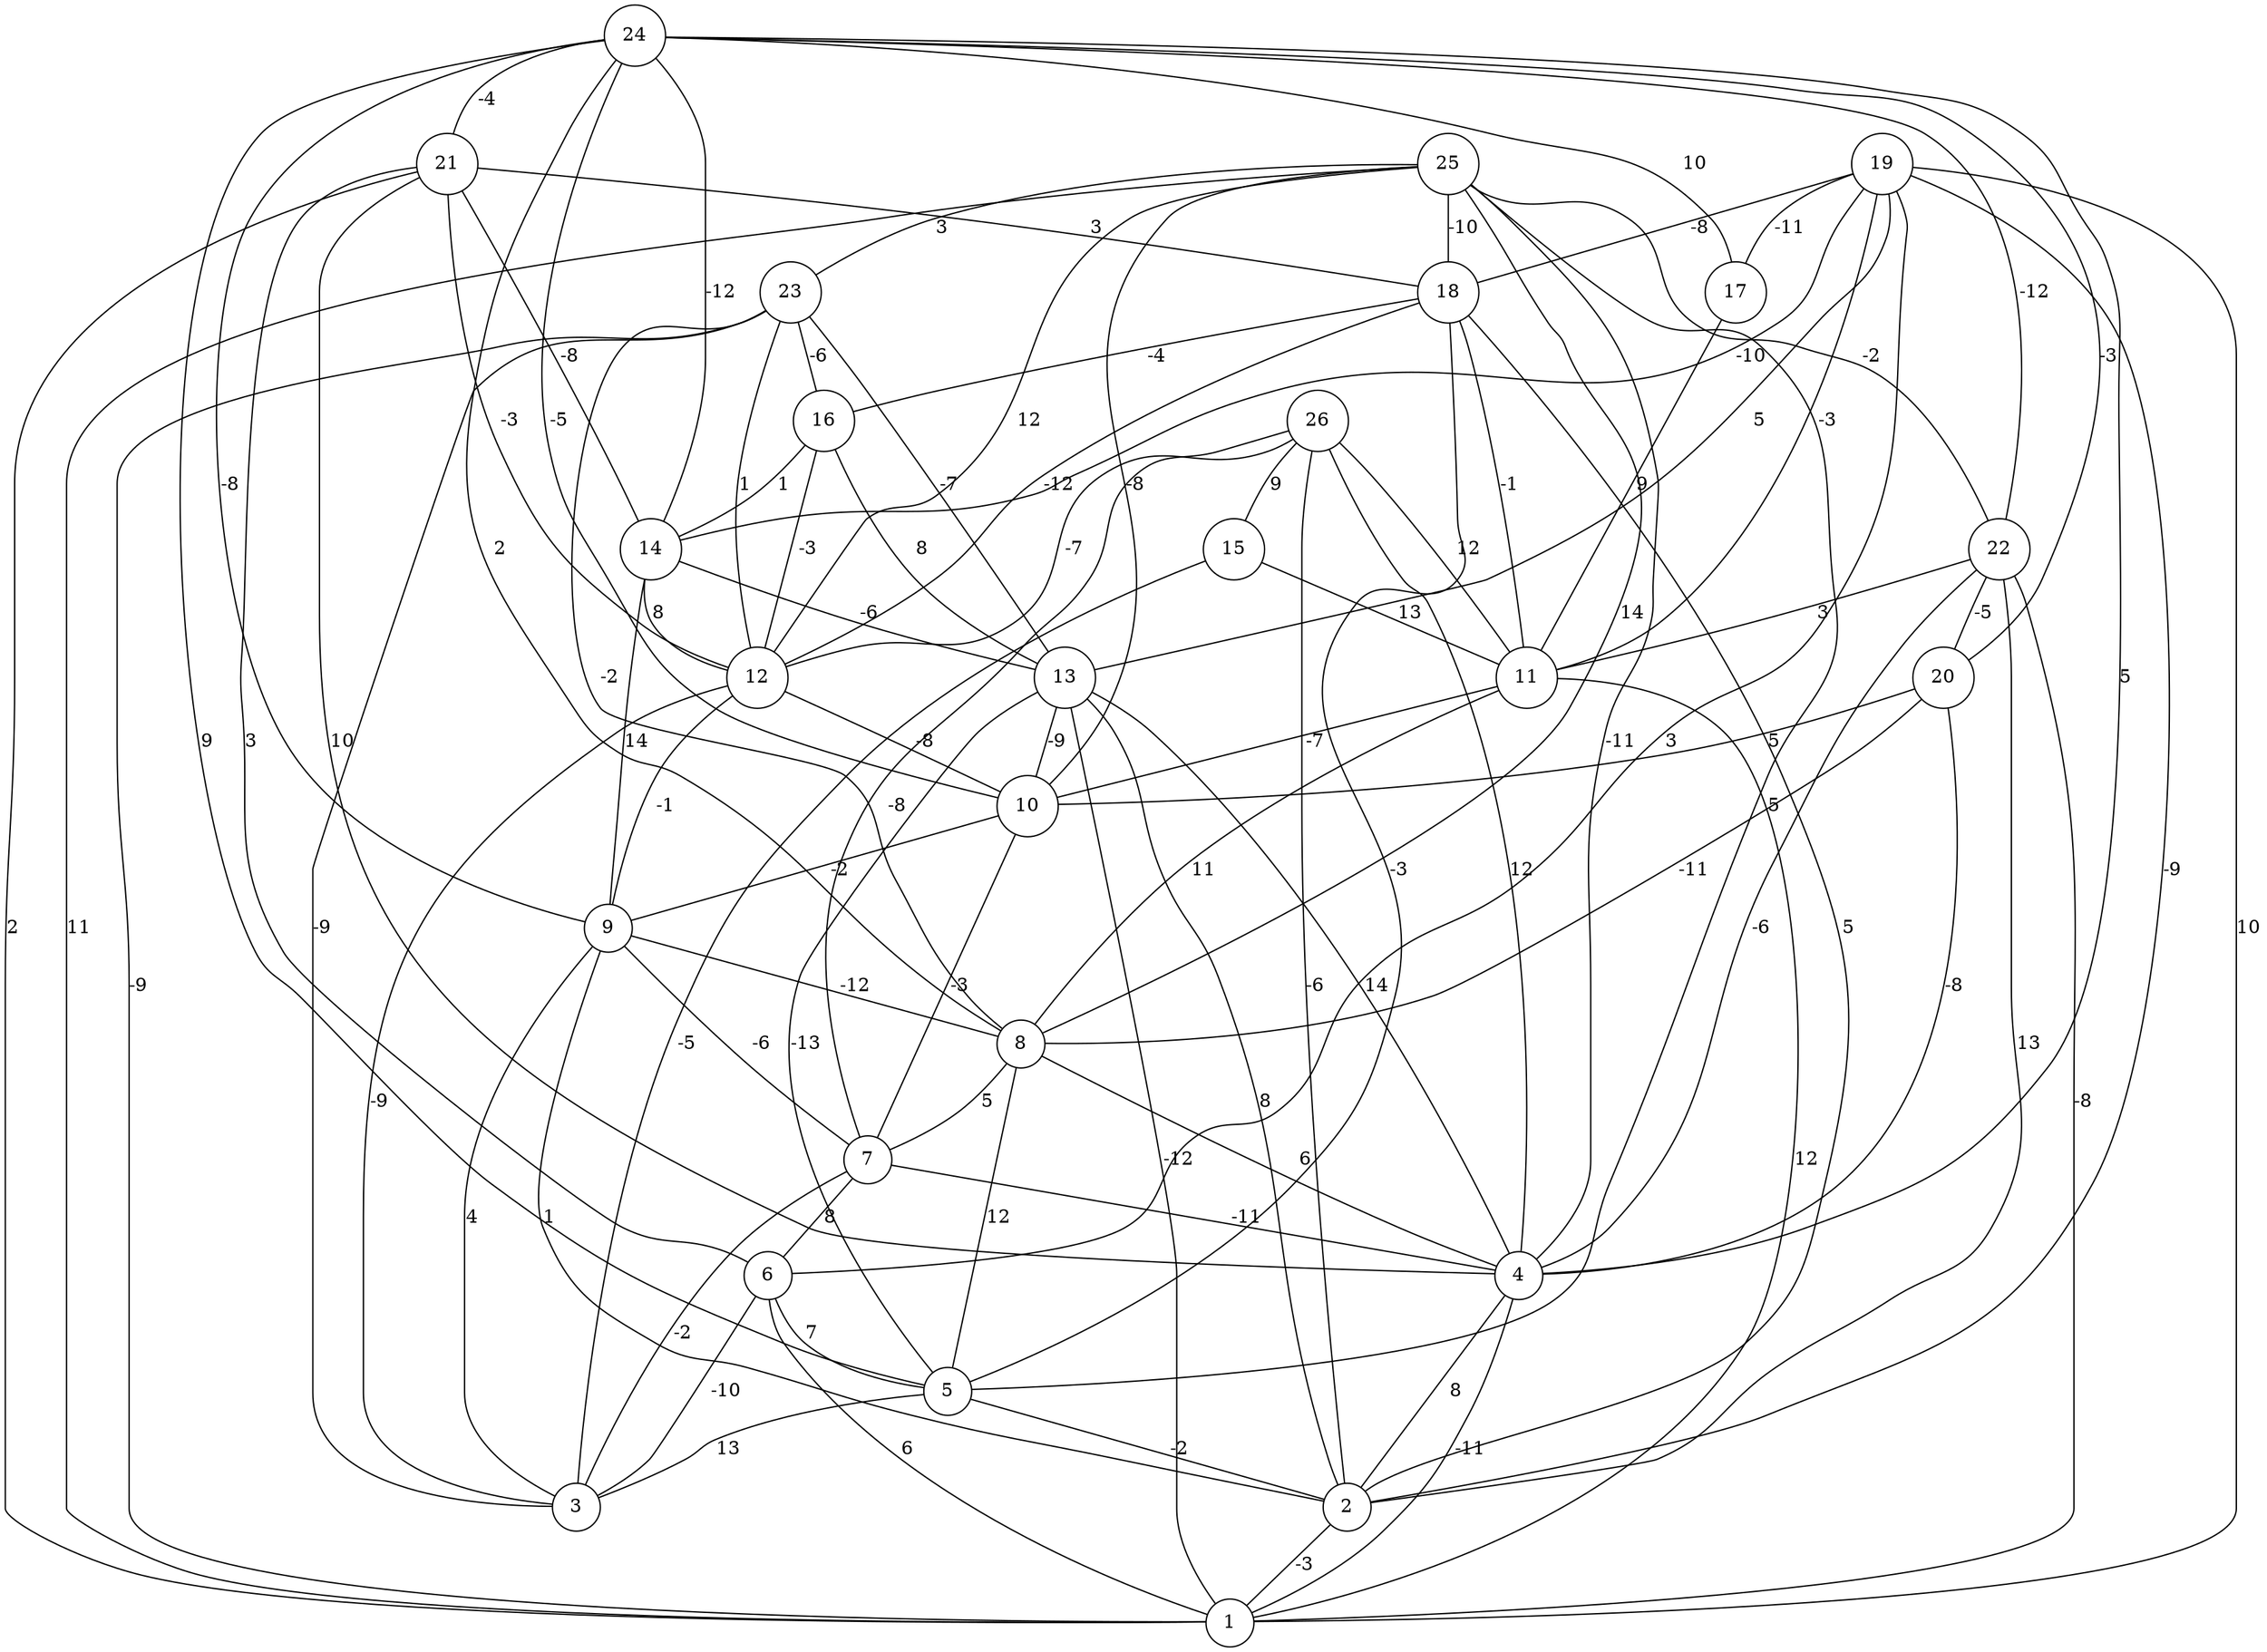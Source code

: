 graph { 
	 fontname="Helvetica,Arial,sans-serif" 
	 node [shape = circle]; 
	 26 -- 2 [label = "-6"];
	 26 -- 4 [label = "12"];
	 26 -- 7 [label = "-8"];
	 26 -- 11 [label = "12"];
	 26 -- 12 [label = "-7"];
	 26 -- 15 [label = "9"];
	 25 -- 1 [label = "11"];
	 25 -- 4 [label = "-11"];
	 25 -- 5 [label = "5"];
	 25 -- 8 [label = "14"];
	 25 -- 10 [label = "-8"];
	 25 -- 12 [label = "12"];
	 25 -- 18 [label = "-10"];
	 25 -- 22 [label = "-2"];
	 25 -- 23 [label = "3"];
	 24 -- 4 [label = "5"];
	 24 -- 5 [label = "9"];
	 24 -- 8 [label = "2"];
	 24 -- 9 [label = "-8"];
	 24 -- 10 [label = "-5"];
	 24 -- 14 [label = "-12"];
	 24 -- 17 [label = "10"];
	 24 -- 20 [label = "-3"];
	 24 -- 21 [label = "-4"];
	 24 -- 22 [label = "-12"];
	 23 -- 1 [label = "-9"];
	 23 -- 3 [label = "-9"];
	 23 -- 8 [label = "-2"];
	 23 -- 12 [label = "1"];
	 23 -- 13 [label = "-7"];
	 23 -- 16 [label = "-6"];
	 22 -- 1 [label = "-8"];
	 22 -- 2 [label = "13"];
	 22 -- 4 [label = "-6"];
	 22 -- 11 [label = "3"];
	 22 -- 20 [label = "-5"];
	 21 -- 1 [label = "2"];
	 21 -- 4 [label = "10"];
	 21 -- 6 [label = "3"];
	 21 -- 12 [label = "-3"];
	 21 -- 14 [label = "-8"];
	 21 -- 18 [label = "3"];
	 20 -- 4 [label = "-8"];
	 20 -- 8 [label = "-11"];
	 20 -- 10 [label = "5"];
	 19 -- 1 [label = "10"];
	 19 -- 2 [label = "-9"];
	 19 -- 6 [label = "3"];
	 19 -- 11 [label = "-3"];
	 19 -- 13 [label = "5"];
	 19 -- 14 [label = "-10"];
	 19 -- 17 [label = "-11"];
	 19 -- 18 [label = "-8"];
	 18 -- 2 [label = "5"];
	 18 -- 5 [label = "-3"];
	 18 -- 11 [label = "-1"];
	 18 -- 12 [label = "-12"];
	 18 -- 16 [label = "-4"];
	 17 -- 11 [label = "9"];
	 16 -- 12 [label = "-3"];
	 16 -- 13 [label = "8"];
	 16 -- 14 [label = "1"];
	 15 -- 3 [label = "-5"];
	 15 -- 11 [label = "13"];
	 14 -- 9 [label = "14"];
	 14 -- 12 [label = "8"];
	 14 -- 13 [label = "-6"];
	 13 -- 1 [label = "-12"];
	 13 -- 2 [label = "8"];
	 13 -- 4 [label = "14"];
	 13 -- 5 [label = "-13"];
	 13 -- 10 [label = "-9"];
	 12 -- 3 [label = "-9"];
	 12 -- 9 [label = "-1"];
	 12 -- 10 [label = "-8"];
	 11 -- 1 [label = "12"];
	 11 -- 8 [label = "11"];
	 11 -- 10 [label = "-7"];
	 10 -- 7 [label = "-3"];
	 10 -- 9 [label = "-2"];
	 9 -- 2 [label = "1"];
	 9 -- 3 [label = "4"];
	 9 -- 7 [label = "-6"];
	 9 -- 8 [label = "-12"];
	 8 -- 4 [label = "6"];
	 8 -- 5 [label = "12"];
	 8 -- 7 [label = "5"];
	 7 -- 3 [label = "-2"];
	 7 -- 4 [label = "-11"];
	 7 -- 6 [label = "8"];
	 6 -- 1 [label = "6"];
	 6 -- 3 [label = "-10"];
	 6 -- 5 [label = "7"];
	 5 -- 2 [label = "-2"];
	 5 -- 3 [label = "13"];
	 4 -- 1 [label = "-11"];
	 4 -- 2 [label = "8"];
	 2 -- 1 [label = "-3"];
	 1;
	 2;
	 3;
	 4;
	 5;
	 6;
	 7;
	 8;
	 9;
	 10;
	 11;
	 12;
	 13;
	 14;
	 15;
	 16;
	 17;
	 18;
	 19;
	 20;
	 21;
	 22;
	 23;
	 24;
	 25;
	 26;
}

